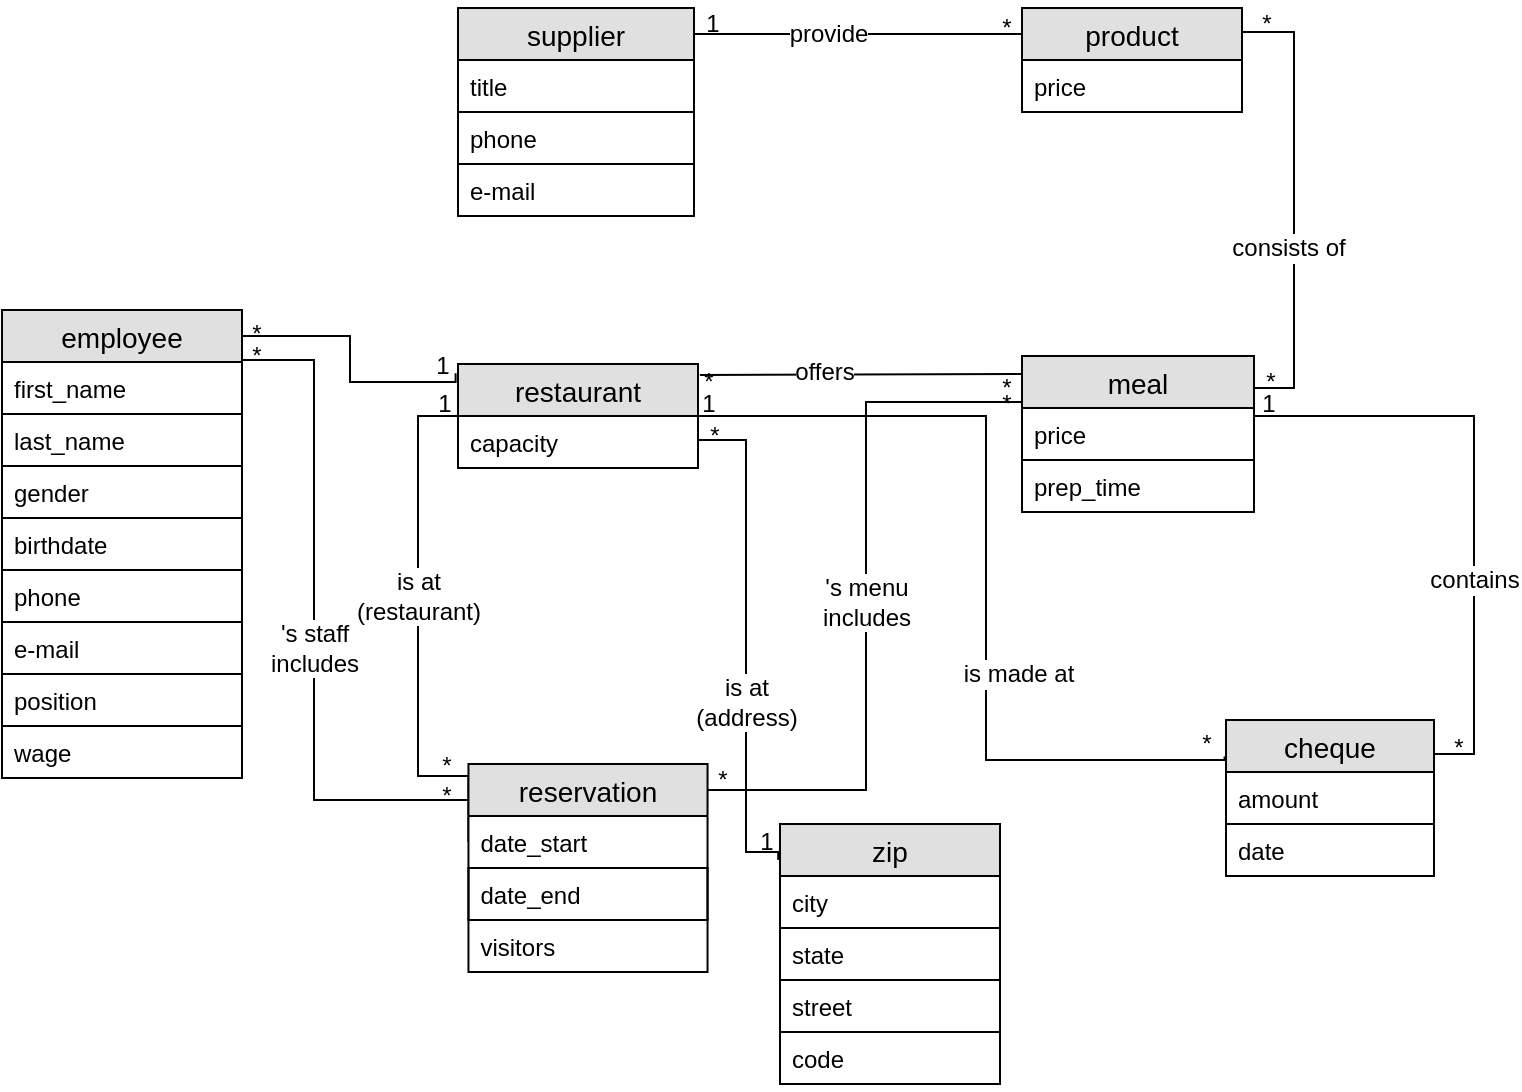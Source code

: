 <mxfile version="12.8.8" type="device"><diagram id="ct5uV1GagEWf_1F5VNr-" name="Page-1"><mxGraphModel dx="1108" dy="479" grid="1" gridSize="12" guides="1" tooltips="1" connect="1" arrows="1" fold="1" page="1" pageScale="1" pageWidth="827" pageHeight="1169" math="0" shadow="0"><root><mxCell id="0"/><mxCell id="1" parent="0"/><mxCell id="qQUGbPH0LoC0h657Pgv_-84" style="edgeStyle=orthogonalEdgeStyle;rounded=0;orthogonalLoop=1;jettySize=auto;html=1;exitX=0;exitY=0.5;exitDx=0;exitDy=0;entryX=0;entryY=0.5;entryDx=0;entryDy=0;endArrow=none;endFill=0;" parent="1" edge="1"><mxGeometry relative="1" as="geometry"><Array as="points"><mxPoint x="281" y="400"/><mxPoint x="256" y="400"/><mxPoint x="256" y="220"/><mxPoint x="276" y="220"/></Array><mxPoint x="281.23" y="433" as="sourcePoint"/><mxPoint x="276" y="233" as="targetPoint"/></mxGeometry></mxCell><mxCell id="5gHXchX0eQLoz7Jpz7ak-33" value="is at &lt;br&gt;(restaurant)" style="text;html=1;align=center;verticalAlign=middle;resizable=0;points=[];labelBackgroundColor=#ffffff;" parent="qQUGbPH0LoC0h657Pgv_-84" vertex="1" connectable="0"><mxGeometry x="-0.04" y="-1" relative="1" as="geometry"><mxPoint x="-1" y="-18.2" as="offset"/></mxGeometry></mxCell><mxCell id="qQUGbPH0LoC0h657Pgv_-85" value="*" style="text;html=1;align=center;verticalAlign=middle;resizable=0;points=[];autosize=1;" parent="1" vertex="1"><mxGeometry x="280.46" y="448" width="20" height="20" as="geometry"/></mxCell><mxCell id="qQUGbPH0LoC0h657Pgv_-97" value="" style="endArrow=none;html=1;rounded=0;exitX=1.008;exitY=0.106;exitDx=0;exitDy=0;entryX=0.017;entryY=0.115;entryDx=0;entryDy=0;exitPerimeter=0;entryPerimeter=0;" parent="1" source="xJGgnajFfZt-nxZOOltU-17" target="qQUGbPH0LoC0h657Pgv_-40" edge="1"><mxGeometry relative="1" as="geometry"><mxPoint x="662" y="233" as="sourcePoint"/><mxPoint x="312" y="243" as="targetPoint"/><Array as="points"/></mxGeometry></mxCell><mxCell id="5gHXchX0eQLoz7Jpz7ak-40" value="offers" style="text;html=1;align=center;verticalAlign=middle;resizable=0;points=[];labelBackgroundColor=#ffffff;" parent="qQUGbPH0LoC0h657Pgv_-97" vertex="1" connectable="0"><mxGeometry x="0.608" y="-97" relative="1" as="geometry"><mxPoint x="-69.08" y="-97.96" as="offset"/></mxGeometry></mxCell><mxCell id="qQUGbPH0LoC0h657Pgv_-104" style="edgeStyle=orthogonalEdgeStyle;rounded=0;orthogonalLoop=1;jettySize=auto;html=1;exitX=1;exitY=0.5;exitDx=0;exitDy=0;entryX=-0.008;entryY=0.138;entryDx=0;entryDy=0;endArrow=none;endFill=0;entryPerimeter=0;exitPerimeter=0;" parent="1" source="xJGgnajFfZt-nxZOOltU-20" target="qQUGbPH0LoC0h657Pgv_-44" edge="1"><mxGeometry relative="1" as="geometry"><Array as="points"><mxPoint x="396" y="232"/><mxPoint x="420" y="232"/><mxPoint x="420" y="438"/></Array></mxGeometry></mxCell><mxCell id="5gHXchX0eQLoz7Jpz7ak-32" value="is at&lt;br&gt;(address)" style="text;html=1;align=center;verticalAlign=middle;resizable=0;points=[];labelBackgroundColor=#ffffff;" parent="qQUGbPH0LoC0h657Pgv_-104" vertex="1" connectable="0"><mxGeometry x="0.294" relative="1" as="geometry"><mxPoint y="-7" as="offset"/></mxGeometry></mxCell><mxCell id="qQUGbPH0LoC0h657Pgv_-105" value="*" style="text;html=1;align=center;verticalAlign=middle;resizable=0;points=[];autosize=1;" parent="1" vertex="1"><mxGeometry x="394" y="220" width="20" height="20" as="geometry"/></mxCell><mxCell id="qQUGbPH0LoC0h657Pgv_-106" value="1" style="text;html=1;align=center;verticalAlign=middle;resizable=0;points=[];autosize=1;" parent="1" vertex="1"><mxGeometry x="420" y="423" width="20" height="20" as="geometry"/></mxCell><mxCell id="qQUGbPH0LoC0h657Pgv_-110" style="edgeStyle=orthogonalEdgeStyle;rounded=0;orthogonalLoop=1;jettySize=auto;html=1;exitX=1;exitY=0.5;exitDx=0;exitDy=0;entryX=-0.007;entryY=-0.299;entryDx=0;entryDy=0;entryPerimeter=0;endArrow=none;endFill=0;" parent="1" edge="1"><mxGeometry relative="1" as="geometry"><Array as="points"><mxPoint x="396" y="220"/><mxPoint x="540" y="220"/><mxPoint x="540" y="392"/><mxPoint x="659" y="392"/></Array><mxPoint x="396" y="233" as="sourcePoint"/><mxPoint x="659.272" y="390.226" as="targetPoint"/></mxGeometry></mxCell><mxCell id="5gHXchX0eQLoz7Jpz7ak-37" value="is made at" style="text;html=1;align=center;verticalAlign=middle;resizable=0;points=[];labelBackgroundColor=#ffffff;" parent="qQUGbPH0LoC0h657Pgv_-110" vertex="1" connectable="0"><mxGeometry x="-0.347" y="2" relative="1" as="geometry"><mxPoint x="25.79" y="130.97" as="offset"/></mxGeometry></mxCell><mxCell id="qQUGbPH0LoC0h657Pgv_-112" value="1" style="text;html=1;align=center;verticalAlign=middle;resizable=0;points=[];autosize=1;" parent="1" vertex="1"><mxGeometry x="391" y="204" width="20" height="20" as="geometry"/></mxCell><mxCell id="qQUGbPH0LoC0h657Pgv_-113" value="*" style="text;html=1;align=center;verticalAlign=middle;resizable=0;points=[];autosize=1;" parent="1" vertex="1"><mxGeometry x="640" y="374" width="20" height="20" as="geometry"/></mxCell><mxCell id="5gHXchX0eQLoz7Jpz7ak-5" style="edgeStyle=orthogonalEdgeStyle;rounded=0;orthogonalLoop=1;jettySize=auto;html=1;exitX=1;exitY=0.5;exitDx=0;exitDy=0;entryX=1;entryY=0.109;entryDx=0;entryDy=0;entryPerimeter=0;endArrow=none;endFill=0;" parent="1" target="qQUGbPH0LoC0h657Pgv_-48" edge="1"><mxGeometry relative="1" as="geometry"><Array as="points"><mxPoint x="674" y="220"/><mxPoint x="784" y="220"/><mxPoint x="784" y="389"/></Array><mxPoint x="674" y="233" as="sourcePoint"/></mxGeometry></mxCell><mxCell id="5gHXchX0eQLoz7Jpz7ak-35" value="contains" style="text;html=1;align=center;verticalAlign=middle;resizable=0;points=[];labelBackgroundColor=#ffffff;" parent="5gHXchX0eQLoz7Jpz7ak-5" vertex="1" connectable="0"><mxGeometry x="0.278" relative="1" as="geometry"><mxPoint as="offset"/></mxGeometry></mxCell><mxCell id="5gHXchX0eQLoz7Jpz7ak-6" style="edgeStyle=orthogonalEdgeStyle;rounded=0;orthogonalLoop=1;jettySize=auto;html=1;exitX=0;exitY=0.25;exitDx=0;exitDy=0;entryX=0.992;entryY=0.1;entryDx=0;entryDy=0;entryPerimeter=0;endArrow=none;endFill=0;" parent="1" source="qQUGbPH0LoC0h657Pgv_-28" target="xJGgnajFfZt-nxZOOltU-21" edge="1"><mxGeometry relative="1" as="geometry"><Array as="points"><mxPoint x="558" y="29"/></Array></mxGeometry></mxCell><mxCell id="5gHXchX0eQLoz7Jpz7ak-27" value="provide" style="text;html=1;align=center;verticalAlign=middle;resizable=0;points=[];labelBackgroundColor=#ffffff;" parent="5gHXchX0eQLoz7Jpz7ak-6" vertex="1" connectable="0"><mxGeometry x="0.146" y="-3" relative="1" as="geometry"><mxPoint x="-1.33" y="3" as="offset"/></mxGeometry></mxCell><mxCell id="5gHXchX0eQLoz7Jpz7ak-10" style="edgeStyle=orthogonalEdgeStyle;rounded=0;orthogonalLoop=1;jettySize=auto;html=1;exitX=1;exitY=0;exitDx=0;exitDy=0;entryX=1;entryY=0.115;entryDx=0;entryDy=0;entryPerimeter=0;endArrow=none;endFill=0;" parent="1" source="qQUGbPH0LoC0h657Pgv_-28" target="qQUGbPH0LoC0h657Pgv_-40" edge="1"><mxGeometry relative="1" as="geometry"><Array as="points"><mxPoint x="668" y="28"/><mxPoint x="694" y="28"/><mxPoint x="694" y="206"/></Array></mxGeometry></mxCell><mxCell id="5gHXchX0eQLoz7Jpz7ak-7" value="1" style="text;html=1;align=center;verticalAlign=middle;resizable=0;points=[];autosize=1;" parent="1" vertex="1"><mxGeometry x="391" y="12" width="24" height="24" as="geometry"/></mxCell><mxCell id="5gHXchX0eQLoz7Jpz7ak-8" value="*" style="text;html=1;align=center;verticalAlign=middle;resizable=0;points=[];autosize=1;" parent="1" vertex="1"><mxGeometry x="538" y="14" width="24" height="24" as="geometry"/></mxCell><mxCell id="5gHXchX0eQLoz7Jpz7ak-11" value="*" style="text;html=1;align=center;verticalAlign=middle;resizable=0;points=[];autosize=1;" parent="1" vertex="1"><mxGeometry x="668" y="12" width="24" height="24" as="geometry"/></mxCell><mxCell id="5gHXchX0eQLoz7Jpz7ak-12" value="*" style="text;html=1;align=center;verticalAlign=middle;resizable=0;points=[];autosize=1;" parent="1" vertex="1"><mxGeometry x="670" y="191" width="24" height="24" as="geometry"/></mxCell><mxCell id="5gHXchX0eQLoz7Jpz7ak-13" value="1" style="text;html=1;align=center;verticalAlign=middle;resizable=0;points=[];autosize=1;" parent="1" vertex="1"><mxGeometry x="669" y="202" width="24" height="24" as="geometry"/></mxCell><mxCell id="5gHXchX0eQLoz7Jpz7ak-14" value="*" style="text;html=1;align=center;verticalAlign=middle;resizable=0;points=[];autosize=1;" parent="1" vertex="1"><mxGeometry x="764" y="374" width="24" height="24" as="geometry"/></mxCell><mxCell id="5gHXchX0eQLoz7Jpz7ak-15" style="edgeStyle=orthogonalEdgeStyle;rounded=0;orthogonalLoop=1;jettySize=auto;html=1;exitX=1;exitY=0;exitDx=0;exitDy=0;endArrow=none;endFill=0;" parent="1" source="qQUGbPH0LoC0h657Pgv_-9" target="qQUGbPH0LoC0h657Pgv_-20" edge="1"><mxGeometry relative="1" as="geometry"><mxPoint x="276" y="412" as="targetPoint"/><Array as="points"><mxPoint x="168" y="192"/><mxPoint x="204" y="192"/><mxPoint x="204" y="412"/></Array></mxGeometry></mxCell><mxCell id="5gHXchX0eQLoz7Jpz7ak-34" value="'s staff&lt;br&gt;includes" style="text;html=1;align=center;verticalAlign=middle;resizable=0;points=[];labelBackgroundColor=#ffffff;" parent="5gHXchX0eQLoz7Jpz7ak-15" vertex="1" connectable="0"><mxGeometry x="0.397" y="-3" relative="1" as="geometry"><mxPoint x="3" y="-45" as="offset"/></mxGeometry></mxCell><mxCell id="5gHXchX0eQLoz7Jpz7ak-16" value="*" style="text;html=1;align=center;verticalAlign=middle;resizable=0;points=[];autosize=1;" parent="1" vertex="1"><mxGeometry x="163" y="178" width="24" height="24" as="geometry"/></mxCell><mxCell id="5gHXchX0eQLoz7Jpz7ak-17" value="*" style="text;html=1;align=center;verticalAlign=middle;resizable=0;points=[];autosize=1;" parent="1" vertex="1"><mxGeometry x="258" y="398" width="24" height="24" as="geometry"/></mxCell><mxCell id="5gHXchX0eQLoz7Jpz7ak-18" value="1" style="text;html=1;align=center;verticalAlign=middle;resizable=0;points=[];autosize=1;" parent="1" vertex="1"><mxGeometry x="257.23" y="202" width="24" height="24" as="geometry"/></mxCell><mxCell id="5gHXchX0eQLoz7Jpz7ak-19" value="*" style="text;html=1;align=center;verticalAlign=middle;resizable=0;points=[];autosize=1;" parent="1" vertex="1"><mxGeometry x="258" y="383" width="24" height="24" as="geometry"/></mxCell><mxCell id="5gHXchX0eQLoz7Jpz7ak-22" value="*" style="text;html=1;align=center;verticalAlign=middle;resizable=0;points=[];autosize=1;" parent="1" vertex="1"><mxGeometry x="389" y="191" width="24" height="24" as="geometry"/></mxCell><mxCell id="5gHXchX0eQLoz7Jpz7ak-23" value="*" style="text;html=1;align=center;verticalAlign=middle;resizable=0;points=[];autosize=1;" parent="1" vertex="1"><mxGeometry x="538" y="194" width="24" height="24" as="geometry"/></mxCell><mxCell id="5gHXchX0eQLoz7Jpz7ak-24" style="edgeStyle=orthogonalEdgeStyle;rounded=0;orthogonalLoop=1;jettySize=auto;html=1;exitX=0;exitY=0.5;exitDx=0;exitDy=0;entryX=0.994;entryY=0.083;entryDx=0;entryDy=0;entryPerimeter=0;endArrow=none;endFill=0;" parent="1" target="qQUGbPH0LoC0h657Pgv_-20" edge="1"><mxGeometry relative="1" as="geometry"><Array as="points"><mxPoint x="558" y="213"/><mxPoint x="480" y="213"/><mxPoint x="480" y="407"/></Array><mxPoint x="558" y="233" as="sourcePoint"/></mxGeometry></mxCell><mxCell id="5gHXchX0eQLoz7Jpz7ak-36" value="'s menu&lt;br&gt;includes" style="text;html=1;align=center;verticalAlign=middle;resizable=0;points=[];labelBackgroundColor=#ffffff;" parent="5gHXchX0eQLoz7Jpz7ak-24" vertex="1" connectable="0"><mxGeometry x="0.109" relative="1" as="geometry"><mxPoint y="-11.21" as="offset"/></mxGeometry></mxCell><mxCell id="5gHXchX0eQLoz7Jpz7ak-25" value="*" style="text;html=1;align=center;verticalAlign=middle;resizable=0;points=[];autosize=1;" parent="1" vertex="1"><mxGeometry x="538" y="202" width="24" height="24" as="geometry"/></mxCell><mxCell id="5gHXchX0eQLoz7Jpz7ak-26" value="*" style="text;html=1;align=center;verticalAlign=middle;resizable=0;points=[];autosize=1;" parent="1" vertex="1"><mxGeometry x="396" y="390" width="24" height="24" as="geometry"/></mxCell><mxCell id="5gHXchX0eQLoz7Jpz7ak-29" value="consists of" style="text;html=1;align=center;verticalAlign=middle;resizable=0;points=[];labelBackgroundColor=#ffffff;" parent="1" vertex="1" connectable="0"><mxGeometry x="694.003" y="136" as="geometry"><mxPoint x="-3" as="offset"/></mxGeometry></mxCell><mxCell id="qQUGbPH0LoC0h657Pgv_-20" value="reservation" style="swimlane;fontStyle=0;childLayout=stackLayout;horizontal=1;startSize=26;fillColor=#e0e0e0;horizontalStack=0;resizeParent=1;resizeParentMax=0;resizeLast=0;collapsible=1;marginBottom=0;swimlaneFillColor=#ffffff;align=center;fontSize=14;aspect=fixed;" parent="1" vertex="1"><mxGeometry x="281.23" y="394" width="119.54" height="104" as="geometry"/></mxCell><mxCell id="qQUGbPH0LoC0h657Pgv_-23" value="date_start" style="text;strokeColor=none;fillColor=none;spacingLeft=4;spacingRight=4;overflow=hidden;rotatable=0;points=[[0,0.5],[1,0.5]];portConstraint=eastwest;fontSize=12;" parent="qQUGbPH0LoC0h657Pgv_-20" vertex="1"><mxGeometry y="26" width="119.54" height="26" as="geometry"/></mxCell><mxCell id="qQUGbPH0LoC0h657Pgv_-24" value="date_end" style="text;strokeColor=#000000;fillColor=none;spacingLeft=4;spacingRight=4;overflow=hidden;rotatable=0;points=[[0,0.5],[1,0.5]];portConstraint=eastwest;fontSize=12;" parent="qQUGbPH0LoC0h657Pgv_-20" vertex="1"><mxGeometry y="52" width="119.54" height="26" as="geometry"/></mxCell><mxCell id="qQUGbPH0LoC0h657Pgv_-25" value="visitors" style="text;strokeColor=none;fillColor=none;spacingLeft=4;spacingRight=4;overflow=hidden;rotatable=0;points=[[0,0.5],[1,0.5]];portConstraint=eastwest;fontSize=12;" parent="qQUGbPH0LoC0h657Pgv_-20" vertex="1"><mxGeometry y="78" width="119.54" height="26" as="geometry"/></mxCell><mxCell id="xJGgnajFfZt-nxZOOltU-17" value="restaurant" style="swimlane;fontStyle=0;childLayout=stackLayout;horizontal=1;startSize=26;fillColor=#e0e0e0;horizontalStack=0;resizeParent=1;resizeParentMax=0;resizeLast=0;collapsible=1;marginBottom=0;swimlaneFillColor=#ffffff;align=center;fontSize=14;" parent="1" vertex="1"><mxGeometry x="276" y="194" width="120" height="52" as="geometry"/></mxCell><mxCell id="xJGgnajFfZt-nxZOOltU-20" value="capacity" style="text;strokeColor=none;fillColor=none;spacingLeft=4;spacingRight=4;overflow=hidden;rotatable=0;points=[[0,0.5],[1,0.5]];portConstraint=eastwest;fontSize=12;" parent="xJGgnajFfZt-nxZOOltU-17" vertex="1"><mxGeometry y="26" width="120" height="26" as="geometry"/></mxCell><mxCell id="qQUGbPH0LoC0h657Pgv_-44" value="zip" style="swimlane;fontStyle=0;childLayout=stackLayout;horizontal=1;startSize=26;fillColor=#e0e0e0;horizontalStack=0;resizeParent=1;resizeParentMax=0;resizeLast=0;collapsible=1;marginBottom=0;swimlaneFillColor=#ffffff;align=center;fontSize=14;" parent="1" vertex="1"><mxGeometry x="437" y="424" width="110" height="130" as="geometry"/></mxCell><mxCell id="qQUGbPH0LoC0h657Pgv_-46" value="city" style="text;strokeColor=#000000;fillColor=none;spacingLeft=4;spacingRight=4;overflow=hidden;rotatable=0;points=[[0,0.5],[1,0.5]];portConstraint=eastwest;fontSize=12;" parent="qQUGbPH0LoC0h657Pgv_-44" vertex="1"><mxGeometry y="26" width="110" height="26" as="geometry"/></mxCell><mxCell id="qQUGbPH0LoC0h657Pgv_-47" value="state" style="text;strokeColor=#000000;fillColor=none;spacingLeft=4;spacingRight=4;overflow=hidden;rotatable=0;points=[[0,0.5],[1,0.5]];portConstraint=eastwest;fontSize=12;" parent="qQUGbPH0LoC0h657Pgv_-44" vertex="1"><mxGeometry y="52" width="110" height="26" as="geometry"/></mxCell><mxCell id="5yfiLzEO_SKrgSJjtX6h-1" value="street" style="text;strokeColor=#000000;fillColor=none;spacingLeft=4;spacingRight=4;overflow=hidden;rotatable=0;points=[[0,0.5],[1,0.5]];portConstraint=eastwest;fontSize=12;" parent="qQUGbPH0LoC0h657Pgv_-44" vertex="1"><mxGeometry y="78" width="110" height="26" as="geometry"/></mxCell><mxCell id="FE6RPP1kwskR-ux7kFh5-1" value="code" style="text;strokeColor=none;fillColor=none;spacingLeft=4;spacingRight=4;overflow=hidden;rotatable=0;points=[[0,0.5],[1,0.5]];portConstraint=eastwest;fontSize=12;" vertex="1" parent="qQUGbPH0LoC0h657Pgv_-44"><mxGeometry y="104" width="110" height="26" as="geometry"/></mxCell><mxCell id="qQUGbPH0LoC0h657Pgv_-40" value="meal" style="swimlane;fontStyle=0;childLayout=stackLayout;horizontal=1;startSize=26;fillColor=#e0e0e0;horizontalStack=0;resizeParent=1;resizeParentMax=0;resizeLast=0;collapsible=1;marginBottom=0;swimlaneFillColor=#ffffff;align=center;fontSize=14;" parent="1" vertex="1"><mxGeometry x="558" y="190" width="116" height="78" as="geometry"/></mxCell><mxCell id="qQUGbPH0LoC0h657Pgv_-42" value="price" style="text;strokeColor=#000000;fillColor=none;spacingLeft=4;spacingRight=4;overflow=hidden;rotatable=0;points=[[0,0.5],[1,0.5]];portConstraint=eastwest;fontSize=12;" parent="qQUGbPH0LoC0h657Pgv_-40" vertex="1"><mxGeometry y="26" width="116" height="26" as="geometry"/></mxCell><mxCell id="qQUGbPH0LoC0h657Pgv_-43" value="prep_time" style="text;strokeColor=none;fillColor=none;spacingLeft=4;spacingRight=4;overflow=hidden;rotatable=0;points=[[0,0.5],[1,0.5]];portConstraint=eastwest;fontSize=12;" parent="qQUGbPH0LoC0h657Pgv_-40" vertex="1"><mxGeometry y="52" width="116" height="26" as="geometry"/></mxCell><mxCell id="qQUGbPH0LoC0h657Pgv_-28" value="product" style="swimlane;fontStyle=0;childLayout=stackLayout;horizontal=1;startSize=26;fillColor=#e0e0e0;horizontalStack=0;resizeParent=1;resizeParentMax=0;resizeLast=0;collapsible=1;marginBottom=0;swimlaneFillColor=#ffffff;align=center;fontSize=14;" parent="1" vertex="1"><mxGeometry x="558" y="16" width="110" height="52" as="geometry"/></mxCell><mxCell id="qQUGbPH0LoC0h657Pgv_-31" value="price" style="text;strokeColor=none;fillColor=none;spacingLeft=4;spacingRight=4;overflow=hidden;rotatable=0;points=[[0,0.5],[1,0.5]];portConstraint=eastwest;fontSize=12;" parent="qQUGbPH0LoC0h657Pgv_-28" vertex="1"><mxGeometry y="26" width="110" height="26" as="geometry"/></mxCell><mxCell id="xJGgnajFfZt-nxZOOltU-21" value="supplier" style="swimlane;fontStyle=0;childLayout=stackLayout;horizontal=1;startSize=26;fillColor=#e0e0e0;horizontalStack=0;resizeParent=1;resizeParentMax=0;resizeLast=0;collapsible=1;marginBottom=0;swimlaneFillColor=#ffffff;align=center;fontSize=14;aspect=fixed;" parent="1" vertex="1"><mxGeometry x="276" y="16" width="118" height="104" as="geometry"/></mxCell><mxCell id="xJGgnajFfZt-nxZOOltU-24" value="title" style="text;strokeColor=#000000;fillColor=none;spacingLeft=4;spacingRight=4;overflow=hidden;rotatable=0;points=[[0,0.5],[1,0.5]];portConstraint=eastwest;fontSize=12;" parent="xJGgnajFfZt-nxZOOltU-21" vertex="1"><mxGeometry y="26" width="118" height="26" as="geometry"/></mxCell><mxCell id="qQUGbPH0LoC0h657Pgv_-2" value="phone" style="text;strokeColor=#000000;fillColor=none;spacingLeft=4;spacingRight=4;overflow=hidden;rotatable=0;points=[[0,0.5],[1,0.5]];portConstraint=eastwest;fontSize=12;" parent="xJGgnajFfZt-nxZOOltU-21" vertex="1"><mxGeometry y="52" width="118" height="26" as="geometry"/></mxCell><mxCell id="qQUGbPH0LoC0h657Pgv_-8" value="e-mail" style="text;strokeColor=none;fillColor=none;spacingLeft=4;spacingRight=4;overflow=hidden;rotatable=0;points=[[0,0.5],[1,0.5]];portConstraint=eastwest;fontSize=12;" parent="xJGgnajFfZt-nxZOOltU-21" vertex="1"><mxGeometry y="78" width="118" height="26" as="geometry"/></mxCell><mxCell id="qQUGbPH0LoC0h657Pgv_-48" value="cheque" style="swimlane;fontStyle=0;childLayout=stackLayout;horizontal=1;startSize=26;fillColor=#e0e0e0;horizontalStack=0;resizeParent=1;resizeParentMax=0;resizeLast=0;collapsible=1;marginBottom=0;swimlaneFillColor=#ffffff;align=center;fontSize=14;" parent="1" vertex="1"><mxGeometry x="660" y="372" width="104" height="78" as="geometry"/></mxCell><mxCell id="qQUGbPH0LoC0h657Pgv_-52" value="amount" style="text;strokeColor=#000000;fillColor=none;spacingLeft=4;spacingRight=4;overflow=hidden;rotatable=0;points=[[0,0.5],[1,0.5]];portConstraint=eastwest;fontSize=12;" parent="qQUGbPH0LoC0h657Pgv_-48" vertex="1"><mxGeometry y="26" width="104" height="26" as="geometry"/></mxCell><mxCell id="qQUGbPH0LoC0h657Pgv_-53" value="date" style="text;strokeColor=none;fillColor=none;spacingLeft=4;spacingRight=4;overflow=hidden;rotatable=0;points=[[0,0.5],[1,0.5]];portConstraint=eastwest;fontSize=12;" parent="qQUGbPH0LoC0h657Pgv_-48" vertex="1"><mxGeometry y="52" width="104" height="26" as="geometry"/></mxCell><mxCell id="5gHXchX0eQLoz7Jpz7ak-43" style="edgeStyle=orthogonalEdgeStyle;rounded=0;orthogonalLoop=1;jettySize=auto;html=1;exitX=1;exitY=0;exitDx=0;exitDy=0;entryX=-0.01;entryY=0.09;entryDx=0;entryDy=0;entryPerimeter=0;endArrow=none;endFill=0;" parent="1" source="qQUGbPH0LoC0h657Pgv_-9" target="xJGgnajFfZt-nxZOOltU-17" edge="1"><mxGeometry relative="1" as="geometry"><Array as="points"><mxPoint x="168" y="180"/><mxPoint x="222" y="180"/><mxPoint x="222" y="203"/></Array></mxGeometry></mxCell><mxCell id="qQUGbPH0LoC0h657Pgv_-9" value="employee" style="swimlane;fontStyle=0;childLayout=stackLayout;horizontal=1;startSize=26;fillColor=#e0e0e0;horizontalStack=0;resizeParent=1;resizeParentMax=0;resizeLast=0;collapsible=1;marginBottom=0;swimlaneFillColor=#ffffff;align=center;fontSize=14;aspect=fixed;" parent="1" vertex="1"><mxGeometry x="48" y="167" width="120" height="234" as="geometry"/></mxCell><mxCell id="qQUGbPH0LoC0h657Pgv_-12" value="first_name" style="text;strokeColor=none;fillColor=none;spacingLeft=4;spacingRight=4;overflow=hidden;rotatable=0;points=[[0,0.5],[1,0.5]];portConstraint=eastwest;fontSize=12;" parent="qQUGbPH0LoC0h657Pgv_-9" vertex="1"><mxGeometry y="26" width="120" height="26" as="geometry"/></mxCell><mxCell id="qQUGbPH0LoC0h657Pgv_-13" value="last_name" style="text;strokeColor=#000000;fillColor=none;spacingLeft=4;spacingRight=4;overflow=hidden;rotatable=0;points=[[0,0.5],[1,0.5]];portConstraint=eastwest;fontSize=12;" parent="qQUGbPH0LoC0h657Pgv_-9" vertex="1"><mxGeometry y="52" width="120" height="26" as="geometry"/></mxCell><mxCell id="qQUGbPH0LoC0h657Pgv_-14" value="gender" style="text;strokeColor=none;fillColor=none;spacingLeft=4;spacingRight=4;overflow=hidden;rotatable=0;points=[[0,0.5],[1,0.5]];portConstraint=eastwest;fontSize=12;" parent="qQUGbPH0LoC0h657Pgv_-9" vertex="1"><mxGeometry y="78" width="120" height="26" as="geometry"/></mxCell><mxCell id="qQUGbPH0LoC0h657Pgv_-15" value="birthdate" style="text;strokeColor=#000000;fillColor=none;spacingLeft=4;spacingRight=4;overflow=hidden;rotatable=0;points=[[0,0.5],[1,0.5]];portConstraint=eastwest;fontSize=12;" parent="qQUGbPH0LoC0h657Pgv_-9" vertex="1"><mxGeometry y="104" width="120" height="26" as="geometry"/></mxCell><mxCell id="qQUGbPH0LoC0h657Pgv_-16" value="phone" style="text;strokeColor=none;fillColor=none;spacingLeft=4;spacingRight=4;overflow=hidden;rotatable=0;points=[[0,0.5],[1,0.5]];portConstraint=eastwest;fontSize=12;" parent="qQUGbPH0LoC0h657Pgv_-9" vertex="1"><mxGeometry y="130" width="120" height="26" as="geometry"/></mxCell><mxCell id="qQUGbPH0LoC0h657Pgv_-17" value="e-mail" style="text;strokeColor=#000000;fillColor=none;spacingLeft=4;spacingRight=4;overflow=hidden;rotatable=0;points=[[0,0.5],[1,0.5]];portConstraint=eastwest;fontSize=12;" parent="qQUGbPH0LoC0h657Pgv_-9" vertex="1"><mxGeometry y="156" width="120" height="26" as="geometry"/></mxCell><mxCell id="qQUGbPH0LoC0h657Pgv_-18" value="position" style="text;strokeColor=#000000;fillColor=none;spacingLeft=4;spacingRight=4;overflow=hidden;rotatable=0;points=[[0,0.5],[1,0.5]];portConstraint=eastwest;fontSize=12;" parent="qQUGbPH0LoC0h657Pgv_-9" vertex="1"><mxGeometry y="182" width="120" height="26" as="geometry"/></mxCell><mxCell id="qQUGbPH0LoC0h657Pgv_-19" value="wage" style="text;strokeColor=none;fillColor=none;spacingLeft=4;spacingRight=4;overflow=hidden;rotatable=0;points=[[0,0.5],[1,0.5]];portConstraint=eastwest;fontSize=12;" parent="qQUGbPH0LoC0h657Pgv_-9" vertex="1"><mxGeometry y="208" width="120" height="26" as="geometry"/></mxCell><mxCell id="5gHXchX0eQLoz7Jpz7ak-44" value="*" style="text;html=1;align=center;verticalAlign=middle;resizable=0;points=[];autosize=1;" parent="1" vertex="1"><mxGeometry x="163" y="167" width="24" height="24" as="geometry"/></mxCell><mxCell id="5gHXchX0eQLoz7Jpz7ak-45" value="1" style="text;html=1;align=center;verticalAlign=middle;resizable=0;points=[];autosize=1;" parent="1" vertex="1"><mxGeometry x="256" y="183" width="24" height="24" as="geometry"/></mxCell></root></mxGraphModel></diagram></mxfile>